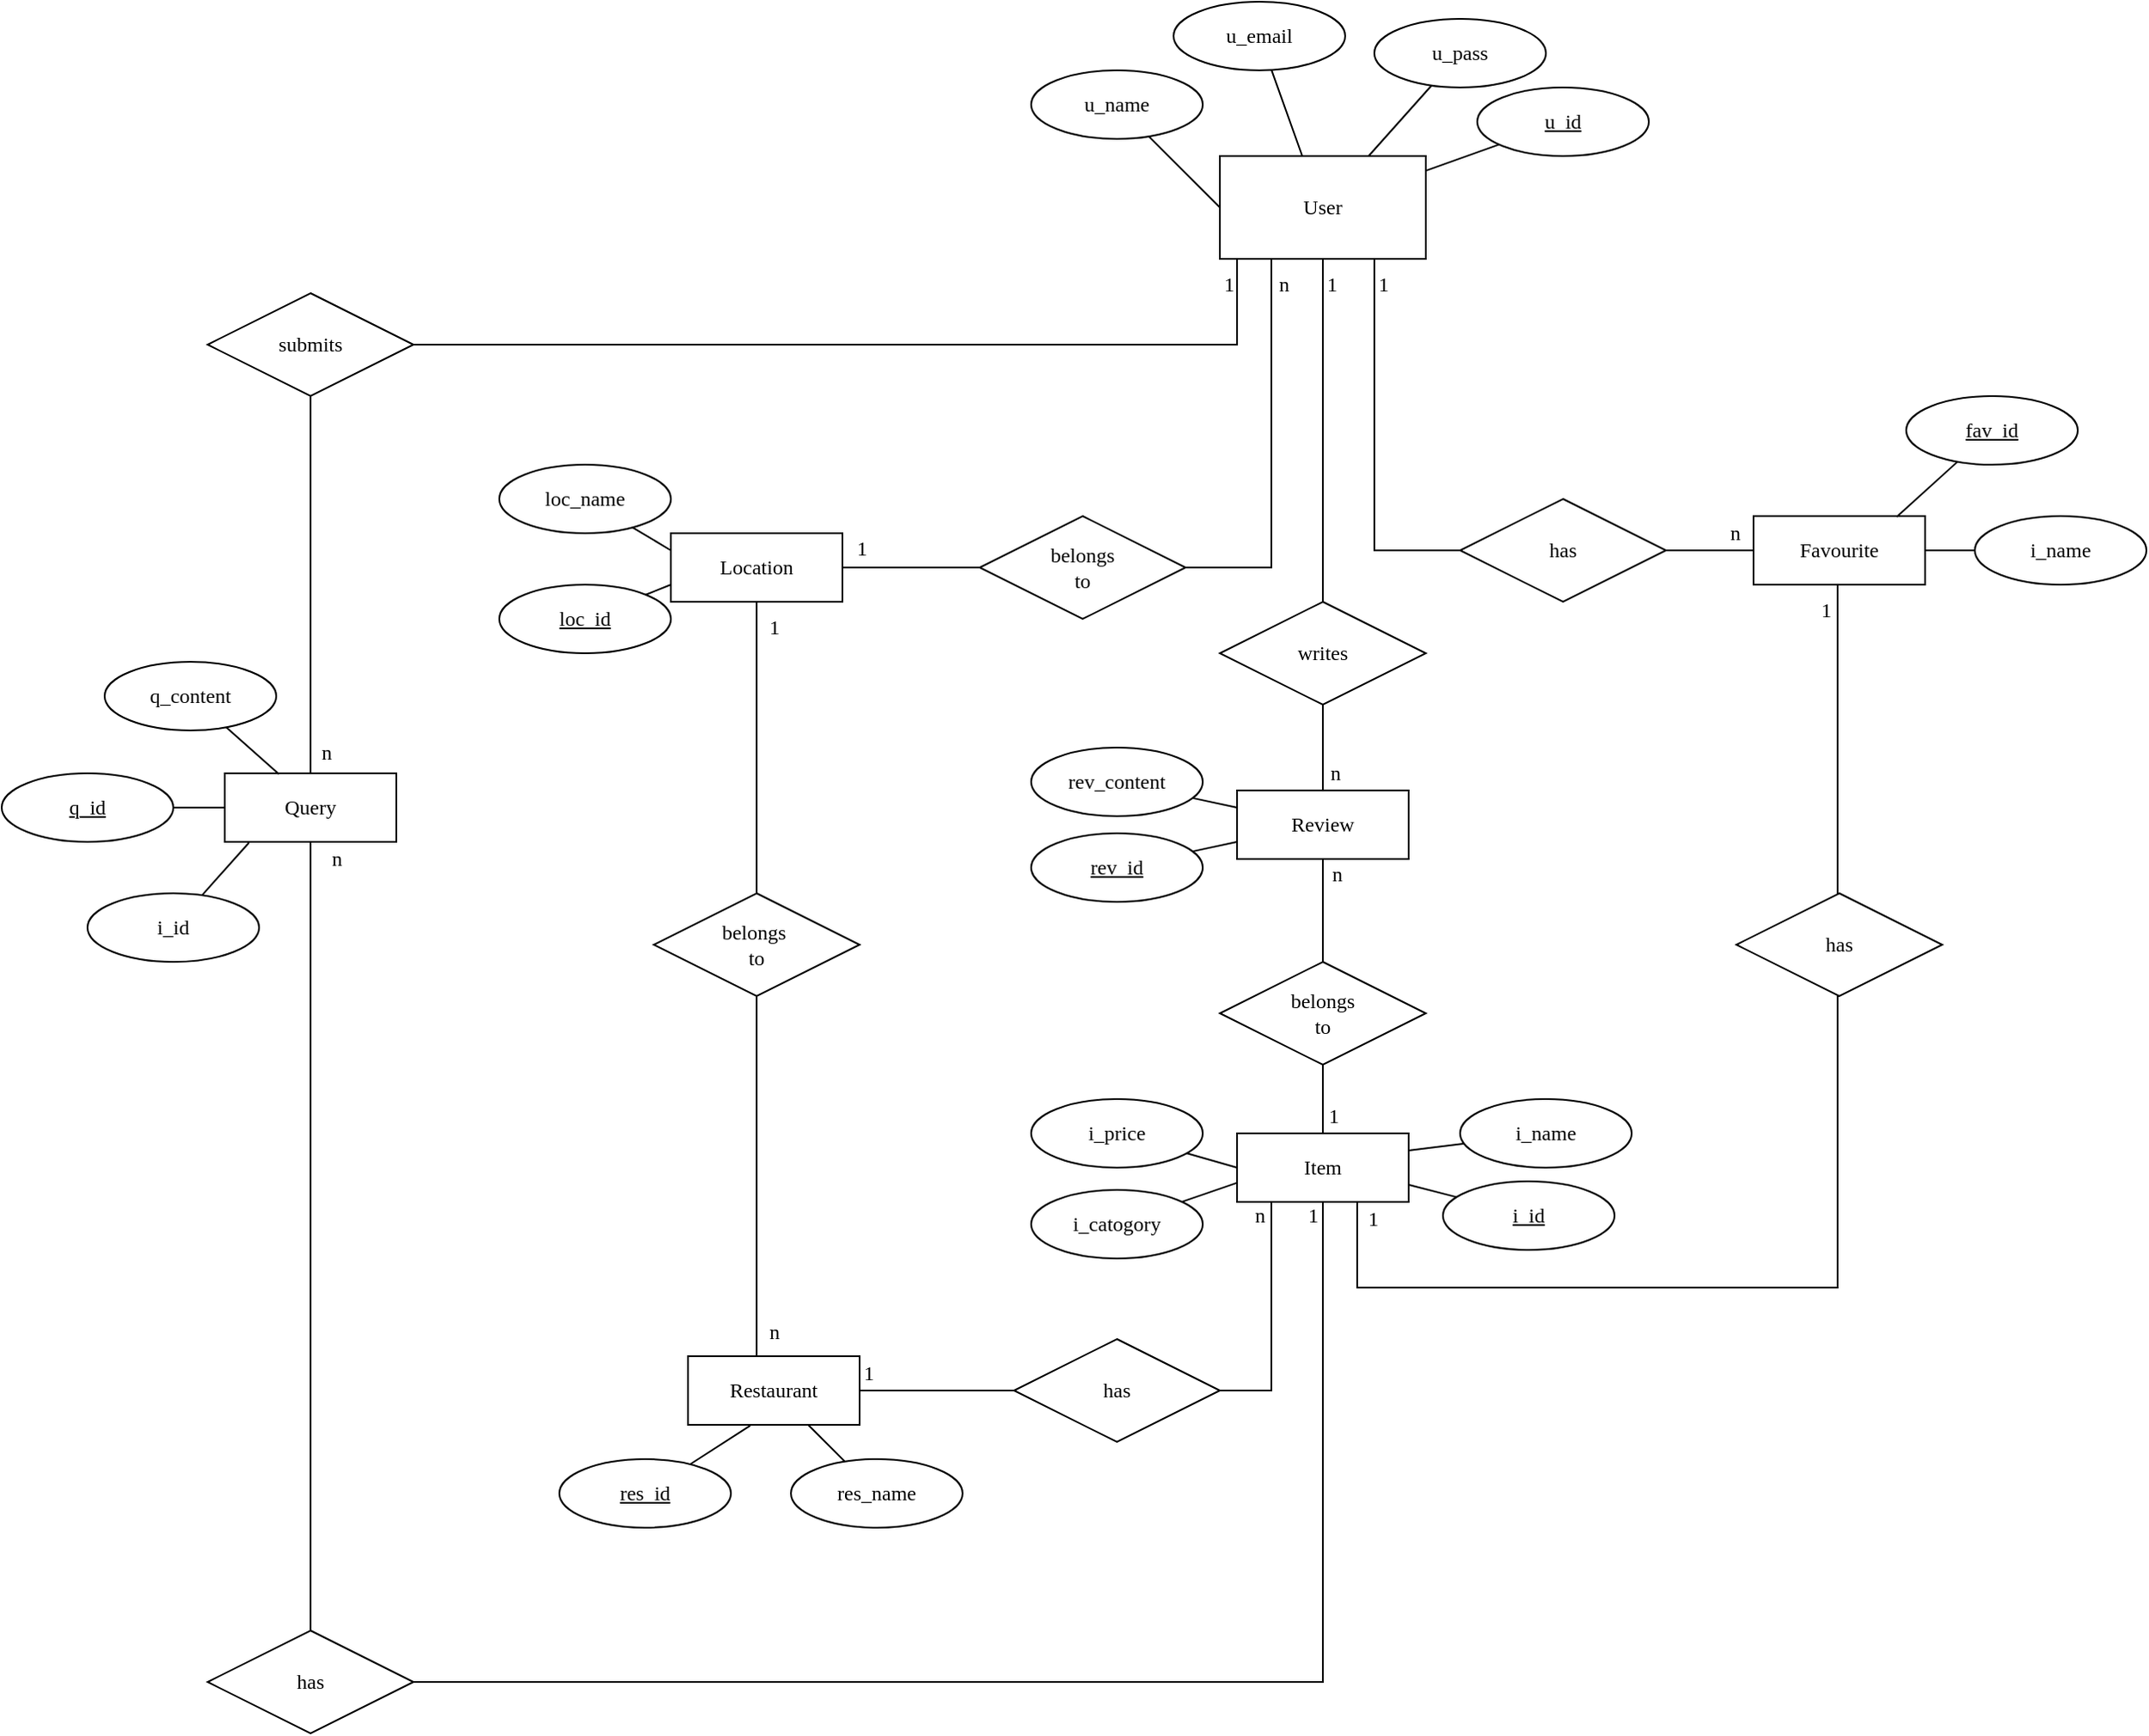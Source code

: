 <mxfile version="21.0.6" type="device"><diagram name="Page-1" id="pMAwiAs30f0WFdwyVwnP"><mxGraphModel dx="2933" dy="1433" grid="1" gridSize="10" guides="1" tooltips="1" connect="1" arrows="1" fold="1" page="1" pageScale="1" pageWidth="850" pageHeight="1100" math="0" shadow="0"><root><mxCell id="0"/><mxCell id="1" parent="0"/><mxCell id="fd6I6670uyTJeroRfoeu-16" value="" style="edgeStyle=orthogonalEdgeStyle;rounded=0;orthogonalLoop=1;jettySize=auto;html=1;endArrow=none;endFill=0;fontStyle=0;fontFamily=Poppins;fontSource=https%3A%2F%2Ffonts.googleapis.com%2Fcss%3Ffamily%3DPoppins;fontSize=12;" parent="1" source="fd6I6670uyTJeroRfoeu-2" target="fd6I6670uyTJeroRfoeu-3" edge="1"><mxGeometry relative="1" as="geometry"><Array as="points"><mxPoint x="960" y="390"/></Array></mxGeometry></mxCell><mxCell id="fd6I6670uyTJeroRfoeu-17" value="" style="edgeStyle=orthogonalEdgeStyle;rounded=0;orthogonalLoop=1;jettySize=auto;html=1;endArrow=none;endFill=0;exitX=0.25;exitY=1;exitDx=0;exitDy=0;entryX=1;entryY=0.5;entryDx=0;entryDy=0;fontStyle=0;fontFamily=Poppins;fontSource=https%3A%2F%2Ffonts.googleapis.com%2Fcss%3Ffamily%3DPoppins;fontSize=12;" parent="1" source="fd6I6670uyTJeroRfoeu-2" target="fd6I6670uyTJeroRfoeu-4" edge="1"><mxGeometry relative="1" as="geometry"><mxPoint x="910" y="340" as="sourcePoint"/><Array as="points"><mxPoint x="900" y="400"/></Array></mxGeometry></mxCell><mxCell id="fd6I6670uyTJeroRfoeu-18" value="" style="edgeStyle=orthogonalEdgeStyle;shape=connector;rounded=0;orthogonalLoop=1;jettySize=auto;html=1;labelBackgroundColor=default;strokeColor=default;fontFamily=Poppins;fontSize=12;fontColor=default;endArrow=none;endFill=0;entryX=0.5;entryY=0;entryDx=0;entryDy=0;fontStyle=0;fontSource=https%3A%2F%2Ffonts.googleapis.com%2Fcss%3Ffamily%3DPoppins;" parent="1" source="fd6I6670uyTJeroRfoeu-2" target="fd6I6670uyTJeroRfoeu-5" edge="1"><mxGeometry relative="1" as="geometry"><Array as="points"><mxPoint x="930" y="420"/></Array></mxGeometry></mxCell><mxCell id="fd6I6670uyTJeroRfoeu-19" value="" style="edgeStyle=orthogonalEdgeStyle;shape=connector;rounded=0;orthogonalLoop=1;jettySize=auto;html=1;labelBackgroundColor=default;strokeColor=default;fontFamily=Poppins;fontSize=12;fontColor=default;endArrow=none;endFill=0;exitX=0.25;exitY=0;exitDx=0;exitDy=0;fontStyle=0;fontSource=https%3A%2F%2Ffonts.googleapis.com%2Fcss%3Ffamily%3DPoppins;" parent="1" source="fd6I6670uyTJeroRfoeu-2" target="fd6I6670uyTJeroRfoeu-6" edge="1"><mxGeometry relative="1" as="geometry"><mxPoint x="380" y="360" as="sourcePoint"/><Array as="points"><mxPoint x="880" y="160"/><mxPoint x="880" y="270"/></Array></mxGeometry></mxCell><mxCell id="fd6I6670uyTJeroRfoeu-2" value="User" style="rounded=0;whiteSpace=wrap;html=1;fontStyle=0;fontFamily=Poppins;fontSource=https%3A%2F%2Ffonts.googleapis.com%2Fcss%3Ffamily%3DPoppins;fontSize=12;" parent="1" vertex="1"><mxGeometry x="870" y="160" width="120" height="60" as="geometry"/></mxCell><mxCell id="fd6I6670uyTJeroRfoeu-23" value="" style="edgeStyle=orthogonalEdgeStyle;shape=connector;rounded=0;orthogonalLoop=1;jettySize=auto;html=1;labelBackgroundColor=default;strokeColor=default;fontFamily=Poppins;fontSize=12;fontColor=default;endArrow=none;endFill=0;fontStyle=0;fontSource=https%3A%2F%2Ffonts.googleapis.com%2Fcss%3Ffamily%3DPoppins;" parent="1" source="fd6I6670uyTJeroRfoeu-3" target="fd6I6670uyTJeroRfoeu-20" edge="1"><mxGeometry relative="1" as="geometry"/></mxCell><mxCell id="fd6I6670uyTJeroRfoeu-3" value="has" style="shape=rhombus;perimeter=rhombusPerimeter;whiteSpace=wrap;html=1;align=center;fontStyle=0;fontFamily=Poppins;fontSource=https%3A%2F%2Ffonts.googleapis.com%2Fcss%3Ffamily%3DPoppins;fontSize=12;" parent="1" vertex="1"><mxGeometry x="1010" y="360" width="120" height="60" as="geometry"/></mxCell><mxCell id="fd6I6670uyTJeroRfoeu-33" value="" style="edgeStyle=orthogonalEdgeStyle;shape=connector;rounded=0;orthogonalLoop=1;jettySize=auto;html=1;labelBackgroundColor=default;strokeColor=default;fontFamily=Poppins;fontSize=12;fontColor=default;endArrow=none;endFill=0;exitX=0;exitY=0.5;exitDx=0;exitDy=0;fontStyle=0;fontSource=https%3A%2F%2Ffonts.googleapis.com%2Fcss%3Ffamily%3DPoppins;" parent="1" source="fd6I6670uyTJeroRfoeu-4" target="fd6I6670uyTJeroRfoeu-26" edge="1"><mxGeometry relative="1" as="geometry"><Array as="points"><mxPoint x="610" y="400"/></Array></mxGeometry></mxCell><mxCell id="fd6I6670uyTJeroRfoeu-4" value="belongs&lt;br style=&quot;font-size: 12px;&quot;&gt;to" style="shape=rhombus;perimeter=rhombusPerimeter;whiteSpace=wrap;html=1;align=center;fontStyle=0;fontFamily=Poppins;fontSource=https%3A%2F%2Ffonts.googleapis.com%2Fcss%3Ffamily%3DPoppins;fontSize=12;" parent="1" vertex="1"><mxGeometry x="730" y="370" width="120" height="60" as="geometry"/></mxCell><mxCell id="fd6I6670uyTJeroRfoeu-5" value="writes" style="shape=rhombus;perimeter=rhombusPerimeter;whiteSpace=wrap;html=1;align=center;fontStyle=0;fontFamily=Poppins;fontSource=https%3A%2F%2Ffonts.googleapis.com%2Fcss%3Ffamily%3DPoppins;fontSize=12;" parent="1" vertex="1"><mxGeometry x="870" y="420" width="120" height="60" as="geometry"/></mxCell><mxCell id="fd6I6670uyTJeroRfoeu-25" value="" style="edgeStyle=orthogonalEdgeStyle;shape=connector;rounded=0;orthogonalLoop=1;jettySize=auto;html=1;labelBackgroundColor=default;strokeColor=default;fontFamily=Poppins;fontSize=12;fontColor=default;endArrow=none;endFill=0;fontStyle=0;fontSource=https%3A%2F%2Ffonts.googleapis.com%2Fcss%3Ffamily%3DPoppins;" parent="1" source="fd6I6670uyTJeroRfoeu-6" target="fd6I6670uyTJeroRfoeu-24" edge="1"><mxGeometry relative="1" as="geometry"><Array as="points"><mxPoint x="340" y="330"/><mxPoint x="340" y="330"/></Array></mxGeometry></mxCell><mxCell id="fd6I6670uyTJeroRfoeu-6" value="submits" style="shape=rhombus;perimeter=rhombusPerimeter;whiteSpace=wrap;html=1;align=center;fontStyle=0;fontFamily=Poppins;fontSource=https%3A%2F%2Ffonts.googleapis.com%2Fcss%3Ffamily%3DPoppins;fontSize=12;" parent="1" vertex="1"><mxGeometry x="280" y="240" width="120" height="60" as="geometry"/></mxCell><mxCell id="fd6I6670uyTJeroRfoeu-20" value="Favourite" style="whiteSpace=wrap;html=1;align=center;fontFamily=Poppins;fontSize=12;fontColor=default;fontStyle=0;fontSource=https%3A%2F%2Ffonts.googleapis.com%2Fcss%3Ffamily%3DPoppins;" parent="1" vertex="1"><mxGeometry x="1181" y="370" width="100" height="40" as="geometry"/></mxCell><mxCell id="fd6I6670uyTJeroRfoeu-24" value="Query" style="whiteSpace=wrap;html=1;align=center;fontFamily=Poppins;fontSize=12;fontColor=default;fontStyle=0;fontSource=https%3A%2F%2Ffonts.googleapis.com%2Fcss%3Ffamily%3DPoppins;" parent="1" vertex="1"><mxGeometry x="290" y="520" width="100" height="40" as="geometry"/></mxCell><mxCell id="fd6I6670uyTJeroRfoeu-26" value="Location" style="whiteSpace=wrap;html=1;align=center;fontFamily=Poppins;fontSize=12;fontColor=default;fontStyle=0;fontSource=https%3A%2F%2Ffonts.googleapis.com%2Fcss%3Ffamily%3DPoppins;" parent="1" vertex="1"><mxGeometry x="550" y="380" width="100" height="40" as="geometry"/></mxCell><mxCell id="fd6I6670uyTJeroRfoeu-28" value="" style="edgeStyle=orthogonalEdgeStyle;shape=connector;rounded=0;orthogonalLoop=1;jettySize=auto;html=1;labelBackgroundColor=default;strokeColor=default;fontFamily=Poppins;fontSize=12;fontColor=default;endArrow=none;endFill=0;entryX=0.5;entryY=1;entryDx=0;entryDy=0;fontStyle=0;fontSource=https%3A%2F%2Ffonts.googleapis.com%2Fcss%3Ffamily%3DPoppins;" parent="1" source="fd6I6670uyTJeroRfoeu-27" target="fd6I6670uyTJeroRfoeu-5" edge="1"><mxGeometry relative="1" as="geometry"><mxPoint x="940" y="490" as="targetPoint"/></mxGeometry></mxCell><mxCell id="fd6I6670uyTJeroRfoeu-27" value="Review" style="whiteSpace=wrap;html=1;align=center;fontFamily=Poppins;fontSize=12;fontColor=default;fontStyle=0;fontSource=https%3A%2F%2Ffonts.googleapis.com%2Fcss%3Ffamily%3DPoppins;" parent="1" vertex="1"><mxGeometry x="880" y="530" width="100" height="40" as="geometry"/></mxCell><mxCell id="fd6I6670uyTJeroRfoeu-35" value="" style="edgeStyle=orthogonalEdgeStyle;shape=connector;rounded=0;orthogonalLoop=1;jettySize=auto;html=1;labelBackgroundColor=default;strokeColor=default;fontFamily=Poppins;fontSize=12;fontColor=default;endArrow=none;endFill=0;entryX=0.5;entryY=1;entryDx=0;entryDy=0;fontStyle=0;fontSource=https%3A%2F%2Ffonts.googleapis.com%2Fcss%3Ffamily%3DPoppins;" parent="1" source="fd6I6670uyTJeroRfoeu-30" target="fd6I6670uyTJeroRfoeu-34" edge="1"><mxGeometry relative="1" as="geometry"><Array as="points"><mxPoint x="950" y="820"/><mxPoint x="1230" y="820"/></Array></mxGeometry></mxCell><mxCell id="fd6I6670uyTJeroRfoeu-30" value="Item" style="whiteSpace=wrap;html=1;align=center;fontFamily=Poppins;fontSize=12;fontColor=default;fontStyle=0;fontSource=https%3A%2F%2Ffonts.googleapis.com%2Fcss%3Ffamily%3DPoppins;" parent="1" vertex="1"><mxGeometry x="880" y="730" width="100" height="40" as="geometry"/></mxCell><mxCell id="fd6I6670uyTJeroRfoeu-37" value="" style="edgeStyle=orthogonalEdgeStyle;shape=connector;rounded=0;orthogonalLoop=1;jettySize=auto;html=1;labelBackgroundColor=default;strokeColor=default;fontFamily=Poppins;fontSize=12;fontColor=default;endArrow=none;endFill=0;entryX=0.5;entryY=1;entryDx=0;entryDy=0;fontStyle=0;fontSource=https%3A%2F%2Ffonts.googleapis.com%2Fcss%3Ffamily%3DPoppins;" parent="1" source="fd6I6670uyTJeroRfoeu-34" target="fd6I6670uyTJeroRfoeu-20" edge="1"><mxGeometry relative="1" as="geometry"><mxPoint x="1240" y="480" as="targetPoint"/><Array as="points"><mxPoint x="1230" y="560"/><mxPoint x="1230" y="560"/></Array></mxGeometry></mxCell><mxCell id="fd6I6670uyTJeroRfoeu-34" value="has" style="shape=rhombus;perimeter=rhombusPerimeter;whiteSpace=wrap;html=1;align=center;fontFamily=Poppins;fontSize=12;fontColor=default;fontStyle=0;fontSource=https%3A%2F%2Ffonts.googleapis.com%2Fcss%3Ffamily%3DPoppins;" parent="1" vertex="1"><mxGeometry x="1171" y="590" width="120" height="60" as="geometry"/></mxCell><mxCell id="fd6I6670uyTJeroRfoeu-42" value="" style="edgeStyle=orthogonalEdgeStyle;shape=connector;rounded=0;orthogonalLoop=1;jettySize=auto;html=1;labelBackgroundColor=default;strokeColor=default;fontFamily=Poppins;fontSize=12;fontColor=default;endArrow=none;endFill=0;entryX=0.5;entryY=1;entryDx=0;entryDy=0;fontStyle=0;fontSource=https%3A%2F%2Ffonts.googleapis.com%2Fcss%3Ffamily%3DPoppins;" parent="1" source="fd6I6670uyTJeroRfoeu-39" target="fd6I6670uyTJeroRfoeu-24" edge="1"><mxGeometry relative="1" as="geometry"><Array as="points"><mxPoint x="340" y="1050"/></Array></mxGeometry></mxCell><mxCell id="fd6I6670uyTJeroRfoeu-80" style="edgeStyle=orthogonalEdgeStyle;shape=connector;rounded=0;orthogonalLoop=1;jettySize=auto;html=1;entryX=0.25;entryY=1;entryDx=0;entryDy=0;labelBackgroundColor=default;strokeColor=default;fontFamily=Poppins;fontSize=12;fontColor=default;endArrow=none;endFill=0;fontStyle=0;fontSource=https%3A%2F%2Ffonts.googleapis.com%2Fcss%3Ffamily%3DPoppins;" parent="1" source="fd6I6670uyTJeroRfoeu-39" target="fd6I6670uyTJeroRfoeu-30" edge="1"><mxGeometry relative="1" as="geometry"><Array as="points"><mxPoint x="930" y="1050"/><mxPoint x="930" y="770"/></Array></mxGeometry></mxCell><mxCell id="fd6I6670uyTJeroRfoeu-39" value="has" style="shape=rhombus;perimeter=rhombusPerimeter;whiteSpace=wrap;html=1;align=center;fontFamily=Poppins;fontSize=12;fontColor=default;fontStyle=0;fontSource=https%3A%2F%2Ffonts.googleapis.com%2Fcss%3Ffamily%3DPoppins;" parent="1" vertex="1"><mxGeometry x="280" y="1020" width="120" height="60" as="geometry"/></mxCell><mxCell id="fd6I6670uyTJeroRfoeu-45" value="" style="edgeStyle=orthogonalEdgeStyle;shape=connector;rounded=0;orthogonalLoop=1;jettySize=auto;html=1;labelBackgroundColor=default;strokeColor=default;fontFamily=Poppins;fontSize=12;fontColor=default;endArrow=none;endFill=0;fontStyle=0;fontSource=https%3A%2F%2Ffonts.googleapis.com%2Fcss%3Ffamily%3DPoppins;" parent="1" source="fd6I6670uyTJeroRfoeu-44" target="fd6I6670uyTJeroRfoeu-27" edge="1"><mxGeometry relative="1" as="geometry"/></mxCell><mxCell id="fd6I6670uyTJeroRfoeu-46" value="" style="edgeStyle=orthogonalEdgeStyle;shape=connector;rounded=0;orthogonalLoop=1;jettySize=auto;html=1;labelBackgroundColor=default;strokeColor=default;fontFamily=Poppins;fontSize=12;fontColor=default;endArrow=none;endFill=0;fontStyle=0;fontSource=https%3A%2F%2Ffonts.googleapis.com%2Fcss%3Ffamily%3DPoppins;" parent="1" source="fd6I6670uyTJeroRfoeu-44" target="fd6I6670uyTJeroRfoeu-30" edge="1"><mxGeometry relative="1" as="geometry"/></mxCell><mxCell id="fd6I6670uyTJeroRfoeu-44" value="belongs&lt;br style=&quot;font-size: 12px;&quot;&gt;to" style="shape=rhombus;perimeter=rhombusPerimeter;whiteSpace=wrap;html=1;align=center;fontFamily=Poppins;fontSize=12;fontColor=default;fontStyle=0;fontSource=https%3A%2F%2Ffonts.googleapis.com%2Fcss%3Ffamily%3DPoppins;" parent="1" vertex="1"><mxGeometry x="870" y="630" width="120" height="60" as="geometry"/></mxCell><mxCell id="fd6I6670uyTJeroRfoeu-51" value="" style="shape=connector;rounded=0;orthogonalLoop=1;jettySize=auto;html=1;labelBackgroundColor=default;strokeColor=default;fontFamily=Poppins;fontSize=12;fontColor=default;endArrow=none;endFill=0;entryX=0.5;entryY=1;entryDx=0;entryDy=0;edgeStyle=orthogonalEdgeStyle;exitX=0.5;exitY=0;exitDx=0;exitDy=0;fontStyle=0;fontSource=https%3A%2F%2Ffonts.googleapis.com%2Fcss%3Ffamily%3DPoppins;" parent="1" source="fd6I6670uyTJeroRfoeu-48" target="fd6I6670uyTJeroRfoeu-49" edge="1"><mxGeometry relative="1" as="geometry"><mxPoint x="610" y="740" as="sourcePoint"/><mxPoint x="610.0" y="540" as="targetPoint"/><Array as="points"><mxPoint x="600" y="860"/></Array></mxGeometry></mxCell><mxCell id="fd6I6670uyTJeroRfoeu-48" value="Restaurant" style="whiteSpace=wrap;html=1;align=center;fontFamily=Poppins;fontSize=12;fontColor=default;fontStyle=0;fontSource=https%3A%2F%2Ffonts.googleapis.com%2Fcss%3Ffamily%3DPoppins;" parent="1" vertex="1"><mxGeometry x="560" y="860" width="100" height="40" as="geometry"/></mxCell><mxCell id="fd6I6670uyTJeroRfoeu-50" value="" style="edgeStyle=orthogonalEdgeStyle;shape=connector;rounded=0;orthogonalLoop=1;jettySize=auto;html=1;labelBackgroundColor=default;strokeColor=default;fontFamily=Poppins;fontSize=12;fontColor=default;endArrow=none;endFill=0;exitX=0.5;exitY=0;exitDx=0;exitDy=0;entryX=0.5;entryY=1.01;entryDx=0;entryDy=0;entryPerimeter=0;fontStyle=0;fontSource=https%3A%2F%2Ffonts.googleapis.com%2Fcss%3Ffamily%3DPoppins;" parent="1" source="fd6I6670uyTJeroRfoeu-49" target="fd6I6670uyTJeroRfoeu-26" edge="1"><mxGeometry relative="1" as="geometry"><mxPoint x="610.0" y="480" as="sourcePoint"/><Array as="points"><mxPoint x="600" y="590"/></Array><mxPoint x="610" y="440" as="targetPoint"/></mxGeometry></mxCell><mxCell id="fd6I6670uyTJeroRfoeu-49" value="belongs&amp;nbsp;&lt;br style=&quot;font-size: 12px;&quot;&gt;to" style="shape=rhombus;perimeter=rhombusPerimeter;whiteSpace=wrap;html=1;align=center;fontFamily=Poppins;fontSize=12;fontColor=default;fontStyle=0;fontSource=https%3A%2F%2Ffonts.googleapis.com%2Fcss%3Ffamily%3DPoppins;" parent="1" vertex="1"><mxGeometry x="540" y="590" width="120" height="60" as="geometry"/></mxCell><mxCell id="fd6I6670uyTJeroRfoeu-59" style="edgeStyle=orthogonalEdgeStyle;shape=connector;rounded=0;orthogonalLoop=1;jettySize=auto;html=1;labelBackgroundColor=default;strokeColor=default;fontFamily=Poppins;fontSize=12;fontColor=default;endArrow=none;endFill=0;entryX=1;entryY=0.5;entryDx=0;entryDy=0;fontStyle=0;fontSource=https%3A%2F%2Ffonts.googleapis.com%2Fcss%3Ffamily%3DPoppins;" parent="1" source="fd6I6670uyTJeroRfoeu-53" target="fd6I6670uyTJeroRfoeu-48" edge="1"><mxGeometry relative="1" as="geometry"><mxPoint x="680" y="840" as="targetPoint"/></mxGeometry></mxCell><mxCell id="fd6I6670uyTJeroRfoeu-60" style="edgeStyle=orthogonalEdgeStyle;shape=connector;rounded=0;orthogonalLoop=1;jettySize=auto;html=1;labelBackgroundColor=default;strokeColor=default;fontFamily=Poppins;fontSize=12;fontColor=default;endArrow=none;endFill=0;exitX=1;exitY=0.5;exitDx=0;exitDy=0;fontStyle=0;fontSource=https%3A%2F%2Ffonts.googleapis.com%2Fcss%3Ffamily%3DPoppins;" parent="1" source="fd6I6670uyTJeroRfoeu-53" edge="1"><mxGeometry relative="1" as="geometry"><mxPoint x="930" y="770" as="targetPoint"/><Array as="points"><mxPoint x="900" y="880"/><mxPoint x="900" y="770"/></Array></mxGeometry></mxCell><mxCell id="fd6I6670uyTJeroRfoeu-53" value="has" style="shape=rhombus;perimeter=rhombusPerimeter;whiteSpace=wrap;html=1;align=center;fontFamily=Poppins;fontSize=12;fontColor=default;fontStyle=0;fontSource=https%3A%2F%2Ffonts.googleapis.com%2Fcss%3Ffamily%3DPoppins;" parent="1" vertex="1"><mxGeometry x="750" y="850" width="120" height="60" as="geometry"/></mxCell><mxCell id="fswabUyPSpBUZHuzTsJ7-8" style="edgeStyle=none;curved=1;rounded=0;orthogonalLoop=1;jettySize=auto;html=1;fontSize=12;startSize=8;endSize=8;endArrow=none;endFill=0;entryX=0.4;entryY=0;entryDx=0;entryDy=0;fontStyle=0;fontFamily=Poppins;fontSource=https%3A%2F%2Ffonts.googleapis.com%2Fcss%3Ffamily%3DPoppins;entryPerimeter=0;" parent="1" source="fswabUyPSpBUZHuzTsJ7-1" target="fd6I6670uyTJeroRfoeu-2" edge="1"><mxGeometry relative="1" as="geometry"><mxPoint x="860" y="180" as="targetPoint"/></mxGeometry></mxCell><mxCell id="fswabUyPSpBUZHuzTsJ7-1" value="u_email" style="ellipse;whiteSpace=wrap;html=1;align=center;fontSize=12;fontStyle=0;fontFamily=Poppins;fontSource=https%3A%2F%2Ffonts.googleapis.com%2Fcss%3Ffamily%3DPoppins;" parent="1" vertex="1"><mxGeometry x="843" y="70" width="100" height="40" as="geometry"/></mxCell><mxCell id="fswabUyPSpBUZHuzTsJ7-12" style="edgeStyle=none;shape=connector;curved=1;rounded=0;orthogonalLoop=1;jettySize=auto;html=1;labelBackgroundColor=default;strokeColor=default;fontFamily=Poppins;fontSize=12;fontColor=default;endArrow=none;endFill=0;startSize=8;endSize=8;fontStyle=0;fontSource=https%3A%2F%2Ffonts.googleapis.com%2Fcss%3Ffamily%3DPoppins;" parent="1" source="fswabUyPSpBUZHuzTsJ7-2" target="fd6I6670uyTJeroRfoeu-2" edge="1"><mxGeometry relative="1" as="geometry"/></mxCell><mxCell id="fswabUyPSpBUZHuzTsJ7-2" value="u_id" style="ellipse;whiteSpace=wrap;html=1;align=center;fontStyle=4;fontSize=12;fontFamily=Poppins;fontSource=https%3A%2F%2Ffonts.googleapis.com%2Fcss%3Ffamily%3DPoppins;" parent="1" vertex="1"><mxGeometry x="1020" y="120" width="100" height="40" as="geometry"/></mxCell><mxCell id="fswabUyPSpBUZHuzTsJ7-9" style="edgeStyle=none;shape=connector;curved=1;rounded=0;orthogonalLoop=1;jettySize=auto;html=1;entryX=0;entryY=0.5;entryDx=0;entryDy=0;labelBackgroundColor=default;strokeColor=default;fontFamily=Poppins;fontSize=12;fontColor=default;endArrow=none;endFill=0;startSize=8;endSize=8;fontStyle=0;fontSource=https%3A%2F%2Ffonts.googleapis.com%2Fcss%3Ffamily%3DPoppins;" parent="1" source="fswabUyPSpBUZHuzTsJ7-3" target="fd6I6670uyTJeroRfoeu-2" edge="1"><mxGeometry relative="1" as="geometry"/></mxCell><mxCell id="fswabUyPSpBUZHuzTsJ7-3" value="u_name" style="ellipse;whiteSpace=wrap;html=1;align=center;fontSize=12;fontStyle=0;fontFamily=Poppins;fontSource=https%3A%2F%2Ffonts.googleapis.com%2Fcss%3Ffamily%3DPoppins;" parent="1" vertex="1"><mxGeometry x="760" y="110" width="100" height="40" as="geometry"/></mxCell><mxCell id="fswabUyPSpBUZHuzTsJ7-10" value="" style="edgeStyle=none;shape=connector;curved=1;rounded=0;orthogonalLoop=1;jettySize=auto;html=1;labelBackgroundColor=default;strokeColor=default;fontFamily=Poppins;fontSize=12;fontColor=default;endArrow=none;endFill=0;startSize=8;endSize=8;fontStyle=0;fontSource=https%3A%2F%2Ffonts.googleapis.com%2Fcss%3Ffamily%3DPoppins;" parent="1" source="fswabUyPSpBUZHuzTsJ7-5" target="fd6I6670uyTJeroRfoeu-2" edge="1"><mxGeometry relative="1" as="geometry"/></mxCell><mxCell id="fswabUyPSpBUZHuzTsJ7-5" value="u_pass" style="ellipse;whiteSpace=wrap;html=1;align=center;fontSize=12;fontStyle=0;fontFamily=Poppins;fontSource=https%3A%2F%2Ffonts.googleapis.com%2Fcss%3Ffamily%3DPoppins;" parent="1" vertex="1"><mxGeometry x="960" y="80" width="100" height="40" as="geometry"/></mxCell><mxCell id="fswabUyPSpBUZHuzTsJ7-42" style="edgeStyle=none;shape=connector;curved=1;rounded=0;orthogonalLoop=1;jettySize=auto;html=1;labelBackgroundColor=default;strokeColor=default;fontFamily=Poppins;fontSize=12;fontColor=default;endArrow=none;endFill=0;startSize=8;endSize=8;fontStyle=0;fontSource=https%3A%2F%2Ffonts.googleapis.com%2Fcss%3Ffamily%3DPoppins;entryX=0;entryY=0.5;entryDx=0;entryDy=0;" parent="1" source="fswabUyPSpBUZHuzTsJ7-36" target="fd6I6670uyTJeroRfoeu-24" edge="1"><mxGeometry relative="1" as="geometry"><mxPoint x="290" y="530" as="targetPoint"/></mxGeometry></mxCell><mxCell id="fswabUyPSpBUZHuzTsJ7-36" value="q_id" style="ellipse;whiteSpace=wrap;html=1;align=center;fontStyle=4;fontFamily=Poppins;fontSize=12;fontColor=default;fontSource=https%3A%2F%2Ffonts.googleapis.com%2Fcss%3Ffamily%3DPoppins;" parent="1" vertex="1"><mxGeometry x="160" y="520" width="100" height="40" as="geometry"/></mxCell><mxCell id="fswabUyPSpBUZHuzTsJ7-41" style="edgeStyle=none;shape=connector;curved=1;rounded=0;orthogonalLoop=1;jettySize=auto;html=1;entryX=0.316;entryY=0.012;entryDx=0;entryDy=0;entryPerimeter=0;labelBackgroundColor=default;strokeColor=default;fontFamily=Poppins;fontSize=12;fontColor=default;endArrow=none;endFill=0;startSize=8;endSize=8;fontStyle=0;fontSource=https%3A%2F%2Ffonts.googleapis.com%2Fcss%3Ffamily%3DPoppins;" parent="1" source="fswabUyPSpBUZHuzTsJ7-37" target="fd6I6670uyTJeroRfoeu-24" edge="1"><mxGeometry relative="1" as="geometry"/></mxCell><mxCell id="fswabUyPSpBUZHuzTsJ7-37" value="q_content" style="ellipse;whiteSpace=wrap;html=1;align=center;fontFamily=Poppins;fontSize=12;fontColor=default;fontStyle=0;fontSource=https%3A%2F%2Ffonts.googleapis.com%2Fcss%3Ffamily%3DPoppins;" parent="1" vertex="1"><mxGeometry x="220" y="455" width="100" height="40" as="geometry"/></mxCell><mxCell id="fswabUyPSpBUZHuzTsJ7-44" style="edgeStyle=none;shape=connector;curved=1;rounded=0;orthogonalLoop=1;jettySize=auto;html=1;entryX=0.141;entryY=1.012;entryDx=0;entryDy=0;entryPerimeter=0;labelBackgroundColor=default;strokeColor=default;fontFamily=Poppins;fontSize=12;fontColor=default;endArrow=none;endFill=0;startSize=8;endSize=8;fontStyle=0;fontSource=https%3A%2F%2Ffonts.googleapis.com%2Fcss%3Ffamily%3DPoppins;" parent="1" source="fswabUyPSpBUZHuzTsJ7-39" target="fd6I6670uyTJeroRfoeu-24" edge="1"><mxGeometry relative="1" as="geometry"/></mxCell><mxCell id="fswabUyPSpBUZHuzTsJ7-39" value="i_id" style="ellipse;whiteSpace=wrap;html=1;align=center;fontFamily=Poppins;fontSize=12;fontColor=default;fontStyle=0;fontSource=https%3A%2F%2Ffonts.googleapis.com%2Fcss%3Ffamily%3DPoppins;" parent="1" vertex="1"><mxGeometry x="210" y="590" width="100" height="40" as="geometry"/></mxCell><mxCell id="fswabUyPSpBUZHuzTsJ7-48" style="edgeStyle=none;shape=connector;curved=1;rounded=0;orthogonalLoop=1;jettySize=auto;html=1;entryX=0;entryY=0.25;entryDx=0;entryDy=0;labelBackgroundColor=default;strokeColor=default;fontFamily=Poppins;fontSize=12;fontColor=default;endArrow=none;endFill=0;startSize=8;endSize=8;fontStyle=0;fontSource=https%3A%2F%2Ffonts.googleapis.com%2Fcss%3Ffamily%3DPoppins;" parent="1" source="fswabUyPSpBUZHuzTsJ7-45" target="fd6I6670uyTJeroRfoeu-26" edge="1"><mxGeometry relative="1" as="geometry"/></mxCell><mxCell id="fswabUyPSpBUZHuzTsJ7-45" value="loc_name" style="ellipse;whiteSpace=wrap;html=1;align=center;fontFamily=Poppins;fontSize=12;fontColor=default;fontStyle=0;fontSource=https%3A%2F%2Ffonts.googleapis.com%2Fcss%3Ffamily%3DPoppins;" parent="1" vertex="1"><mxGeometry x="450" y="340" width="100" height="40" as="geometry"/></mxCell><mxCell id="fswabUyPSpBUZHuzTsJ7-49" style="edgeStyle=none;shape=connector;curved=1;rounded=0;orthogonalLoop=1;jettySize=auto;html=1;entryX=0;entryY=0.75;entryDx=0;entryDy=0;labelBackgroundColor=default;strokeColor=default;fontFamily=Poppins;fontSize=12;fontColor=default;endArrow=none;endFill=0;startSize=8;endSize=8;fontStyle=0;fontSource=https%3A%2F%2Ffonts.googleapis.com%2Fcss%3Ffamily%3DPoppins;" parent="1" source="fswabUyPSpBUZHuzTsJ7-46" target="fd6I6670uyTJeroRfoeu-26" edge="1"><mxGeometry relative="1" as="geometry"/></mxCell><mxCell id="fswabUyPSpBUZHuzTsJ7-46" value="loc_id" style="ellipse;whiteSpace=wrap;html=1;align=center;fontStyle=4;fontFamily=Poppins;fontSize=12;fontColor=default;fontSource=https%3A%2F%2Ffonts.googleapis.com%2Fcss%3Ffamily%3DPoppins;" parent="1" vertex="1"><mxGeometry x="450" y="410" width="100" height="40" as="geometry"/></mxCell><mxCell id="fswabUyPSpBUZHuzTsJ7-59" style="edgeStyle=none;shape=connector;curved=1;rounded=0;orthogonalLoop=1;jettySize=auto;html=1;entryX=1;entryY=0.75;entryDx=0;entryDy=0;labelBackgroundColor=default;strokeColor=default;fontFamily=Poppins;fontSize=12;fontColor=default;endArrow=none;endFill=0;startSize=8;endSize=8;fontStyle=0;fontSource=https%3A%2F%2Ffonts.googleapis.com%2Fcss%3Ffamily%3DPoppins;" parent="1" source="fswabUyPSpBUZHuzTsJ7-50" target="fd6I6670uyTJeroRfoeu-30" edge="1"><mxGeometry relative="1" as="geometry"/></mxCell><mxCell id="fswabUyPSpBUZHuzTsJ7-50" value="i_id" style="ellipse;whiteSpace=wrap;html=1;align=center;fontStyle=4;fontFamily=Poppins;fontSize=12;fontColor=default;fontSource=https%3A%2F%2Ffonts.googleapis.com%2Fcss%3Ffamily%3DPoppins;" parent="1" vertex="1"><mxGeometry x="1000" y="758" width="100" height="40" as="geometry"/></mxCell><mxCell id="fswabUyPSpBUZHuzTsJ7-57" style="edgeStyle=none;shape=connector;curved=1;rounded=0;orthogonalLoop=1;jettySize=auto;html=1;entryX=0.06;entryY=-0.135;entryDx=0;entryDy=0;labelBackgroundColor=default;strokeColor=default;fontFamily=Poppins;fontSize=12;fontColor=default;endArrow=none;endFill=0;startSize=8;endSize=8;fontStyle=0;fontSource=https%3A%2F%2Ffonts.googleapis.com%2Fcss%3Ffamily%3DPoppins;entryPerimeter=0;" parent="1" source="fswabUyPSpBUZHuzTsJ7-51" target="fswabUyPSpBUZHuzTsJ7-93" edge="1"><mxGeometry relative="1" as="geometry"/></mxCell><mxCell id="fswabUyPSpBUZHuzTsJ7-51" value="i_catogory" style="ellipse;whiteSpace=wrap;html=1;align=center;fontFamily=Poppins;fontSize=12;fontColor=default;fontStyle=0;fontSource=https%3A%2F%2Ffonts.googleapis.com%2Fcss%3Ffamily%3DPoppins;" parent="1" vertex="1"><mxGeometry x="760" y="763" width="100" height="40" as="geometry"/></mxCell><mxCell id="fswabUyPSpBUZHuzTsJ7-56" style="edgeStyle=none;shape=connector;curved=1;rounded=0;orthogonalLoop=1;jettySize=auto;html=1;entryX=0;entryY=0.5;entryDx=0;entryDy=0;labelBackgroundColor=default;strokeColor=default;fontFamily=Poppins;fontSize=12;fontColor=default;endArrow=none;endFill=0;startSize=8;endSize=8;fontStyle=0;fontSource=https%3A%2F%2Ffonts.googleapis.com%2Fcss%3Ffamily%3DPoppins;" parent="1" source="fswabUyPSpBUZHuzTsJ7-52" target="fd6I6670uyTJeroRfoeu-30" edge="1"><mxGeometry relative="1" as="geometry"><Array as="points"/></mxGeometry></mxCell><mxCell id="fswabUyPSpBUZHuzTsJ7-52" value="i_price" style="ellipse;whiteSpace=wrap;html=1;align=center;fontFamily=Poppins;fontSize=12;fontColor=default;fontStyle=0;fontSource=https%3A%2F%2Ffonts.googleapis.com%2Fcss%3Ffamily%3DPoppins;" parent="1" vertex="1"><mxGeometry x="760" y="710" width="100" height="40" as="geometry"/></mxCell><mxCell id="fswabUyPSpBUZHuzTsJ7-58" style="edgeStyle=none;shape=connector;curved=1;rounded=0;orthogonalLoop=1;jettySize=auto;html=1;entryX=1;entryY=0.25;entryDx=0;entryDy=0;labelBackgroundColor=default;strokeColor=default;fontFamily=Poppins;fontSize=12;fontColor=default;endArrow=none;endFill=0;startSize=8;endSize=8;fontStyle=0;fontSource=https%3A%2F%2Ffonts.googleapis.com%2Fcss%3Ffamily%3DPoppins;" parent="1" source="fswabUyPSpBUZHuzTsJ7-54" target="fd6I6670uyTJeroRfoeu-30" edge="1"><mxGeometry relative="1" as="geometry"/></mxCell><mxCell id="fswabUyPSpBUZHuzTsJ7-54" value="i_name" style="ellipse;whiteSpace=wrap;html=1;align=center;fontFamily=Poppins;fontSize=12;fontColor=default;fontStyle=0;fontSource=https%3A%2F%2Ffonts.googleapis.com%2Fcss%3Ffamily%3DPoppins;" parent="1" vertex="1"><mxGeometry x="1010" y="710" width="100" height="40" as="geometry"/></mxCell><mxCell id="fswabUyPSpBUZHuzTsJ7-64" style="edgeStyle=none;shape=connector;curved=1;rounded=0;orthogonalLoop=1;jettySize=auto;html=1;labelBackgroundColor=default;strokeColor=default;fontFamily=Poppins;fontSize=12;fontColor=default;endArrow=none;endFill=0;startSize=8;endSize=8;fontStyle=0;fontSource=https%3A%2F%2Ffonts.googleapis.com%2Fcss%3Ffamily%3DPoppins;" parent="1" source="fswabUyPSpBUZHuzTsJ7-60" edge="1"><mxGeometry relative="1" as="geometry"><mxPoint x="880" y="560" as="targetPoint"/></mxGeometry></mxCell><mxCell id="fswabUyPSpBUZHuzTsJ7-60" value="rev_id" style="ellipse;whiteSpace=wrap;html=1;align=center;fontStyle=4;fontFamily=Poppins;fontSize=12;fontColor=default;fontSource=https%3A%2F%2Ffonts.googleapis.com%2Fcss%3Ffamily%3DPoppins;" parent="1" vertex="1"><mxGeometry x="760" y="555" width="100" height="40" as="geometry"/></mxCell><mxCell id="fswabUyPSpBUZHuzTsJ7-67" style="edgeStyle=none;shape=connector;curved=1;rounded=0;orthogonalLoop=1;jettySize=auto;html=1;entryX=0;entryY=0.25;entryDx=0;entryDy=0;labelBackgroundColor=default;strokeColor=default;fontFamily=Poppins;fontSize=12;fontColor=default;endArrow=none;endFill=0;startSize=8;endSize=8;fontStyle=0;fontSource=https%3A%2F%2Ffonts.googleapis.com%2Fcss%3Ffamily%3DPoppins;" parent="1" source="fswabUyPSpBUZHuzTsJ7-62" target="fd6I6670uyTJeroRfoeu-27" edge="1"><mxGeometry relative="1" as="geometry"/></mxCell><mxCell id="fswabUyPSpBUZHuzTsJ7-62" value="rev_content" style="ellipse;whiteSpace=wrap;html=1;align=center;fontFamily=Poppins;fontSize=12;fontColor=default;fontStyle=0;fontSource=https%3A%2F%2Ffonts.googleapis.com%2Fcss%3Ffamily%3DPoppins;" parent="1" vertex="1"><mxGeometry x="760" y="505" width="100" height="40" as="geometry"/></mxCell><mxCell id="fswabUyPSpBUZHuzTsJ7-74" style="edgeStyle=none;shape=connector;curved=1;rounded=0;orthogonalLoop=1;jettySize=auto;html=1;entryX=0.834;entryY=0.013;entryDx=0;entryDy=0;entryPerimeter=0;labelBackgroundColor=default;strokeColor=default;fontFamily=Poppins;fontSize=12;fontColor=default;endArrow=none;endFill=0;startSize=8;endSize=8;fontStyle=0;fontSource=https%3A%2F%2Ffonts.googleapis.com%2Fcss%3Ffamily%3DPoppins;" parent="1" source="fswabUyPSpBUZHuzTsJ7-68" target="fd6I6670uyTJeroRfoeu-20" edge="1"><mxGeometry relative="1" as="geometry"/></mxCell><mxCell id="fswabUyPSpBUZHuzTsJ7-68" value="fav_id" style="ellipse;whiteSpace=wrap;html=1;align=center;fontStyle=4;fontFamily=Poppins;fontSize=12;fontColor=default;fontSource=https%3A%2F%2Ffonts.googleapis.com%2Fcss%3Ffamily%3DPoppins;" parent="1" vertex="1"><mxGeometry x="1270" y="300" width="100" height="40" as="geometry"/></mxCell><mxCell id="fswabUyPSpBUZHuzTsJ7-73" style="edgeStyle=none;shape=connector;curved=1;rounded=0;orthogonalLoop=1;jettySize=auto;html=1;entryX=1;entryY=0.5;entryDx=0;entryDy=0;labelBackgroundColor=default;strokeColor=default;fontFamily=Poppins;fontSize=12;fontColor=default;endArrow=none;endFill=0;startSize=8;endSize=8;fontStyle=0;fontSource=https%3A%2F%2Ffonts.googleapis.com%2Fcss%3Ffamily%3DPoppins;" parent="1" source="fswabUyPSpBUZHuzTsJ7-69" target="fd6I6670uyTJeroRfoeu-20" edge="1"><mxGeometry relative="1" as="geometry"/></mxCell><mxCell id="fswabUyPSpBUZHuzTsJ7-69" value="i_name" style="ellipse;whiteSpace=wrap;html=1;align=center;fontFamily=Poppins;fontSize=12;fontColor=default;fontStyle=0;fontSource=https%3A%2F%2Ffonts.googleapis.com%2Fcss%3Ffamily%3DPoppins;" parent="1" vertex="1"><mxGeometry x="1310" y="370" width="100" height="40" as="geometry"/></mxCell><mxCell id="fswabUyPSpBUZHuzTsJ7-81" style="edgeStyle=none;shape=connector;curved=1;rounded=0;orthogonalLoop=1;jettySize=auto;html=1;entryX=0.363;entryY=1.011;entryDx=0;entryDy=0;labelBackgroundColor=default;strokeColor=default;fontFamily=Poppins;fontSize=12;fontColor=default;endArrow=none;endFill=0;startSize=8;endSize=8;fontStyle=0;fontSource=https%3A%2F%2Ffonts.googleapis.com%2Fcss%3Ffamily%3DPoppins;entryPerimeter=0;" parent="1" source="fswabUyPSpBUZHuzTsJ7-76" target="fd6I6670uyTJeroRfoeu-48" edge="1"><mxGeometry relative="1" as="geometry"/></mxCell><mxCell id="fswabUyPSpBUZHuzTsJ7-76" value="res_id" style="ellipse;whiteSpace=wrap;html=1;align=center;fontStyle=4;fontFamily=Poppins;fontSize=12;fontColor=default;fontSource=https%3A%2F%2Ffonts.googleapis.com%2Fcss%3Ffamily%3DPoppins;" parent="1" vertex="1"><mxGeometry x="485" y="920" width="100" height="40" as="geometry"/></mxCell><mxCell id="fswabUyPSpBUZHuzTsJ7-80" style="edgeStyle=none;shape=connector;curved=1;rounded=0;orthogonalLoop=1;jettySize=auto;html=1;labelBackgroundColor=default;strokeColor=default;fontFamily=Poppins;fontSize=12;fontColor=default;endArrow=none;endFill=0;startSize=8;endSize=8;fontStyle=0;fontSource=https%3A%2F%2Ffonts.googleapis.com%2Fcss%3Ffamily%3DPoppins;" parent="1" source="fswabUyPSpBUZHuzTsJ7-77" target="fd6I6670uyTJeroRfoeu-48" edge="1"><mxGeometry relative="1" as="geometry"/></mxCell><mxCell id="fswabUyPSpBUZHuzTsJ7-77" value="res_name" style="ellipse;whiteSpace=wrap;html=1;align=center;fontFamily=Poppins;fontSize=12;fontColor=default;fontStyle=0;fontSource=https%3A%2F%2Ffonts.googleapis.com%2Fcss%3Ffamily%3DPoppins;" parent="1" vertex="1"><mxGeometry x="620" y="920" width="100" height="40" as="geometry"/></mxCell><mxCell id="fswabUyPSpBUZHuzTsJ7-82" value="&lt;font style=&quot;font-size: 12px;&quot;&gt;1&lt;/font&gt;" style="text;html=1;align=center;verticalAlign=middle;resizable=0;points=[];autosize=1;strokeColor=none;fillColor=none;fontSize=12;fontFamily=Poppins;fontColor=default;fontStyle=0;fontSource=https%3A%2F%2Ffonts.googleapis.com%2Fcss%3Ffamily%3DPoppins;" parent="1" vertex="1"><mxGeometry x="950" y="220" width="30" height="30" as="geometry"/></mxCell><mxCell id="fswabUyPSpBUZHuzTsJ7-83" value="&lt;font style=&quot;font-size: 12px;&quot;&gt;n&lt;/font&gt;" style="text;html=1;align=center;verticalAlign=middle;resizable=0;points=[];autosize=1;strokeColor=none;fillColor=none;fontSize=12;fontFamily=Poppins;fontColor=default;fontStyle=0;fontSource=https%3A%2F%2Ffonts.googleapis.com%2Fcss%3Ffamily%3DPoppins;" parent="1" vertex="1"><mxGeometry x="1155" y="365" width="30" height="30" as="geometry"/></mxCell><mxCell id="fswabUyPSpBUZHuzTsJ7-84" value="&lt;font style=&quot;font-size: 12px;&quot;&gt;1&lt;/font&gt;" style="text;html=1;align=center;verticalAlign=middle;resizable=0;points=[];autosize=1;strokeColor=none;fillColor=none;fontSize=12;fontFamily=Poppins;fontColor=default;fontStyle=0;fontSource=https%3A%2F%2Ffonts.googleapis.com%2Fcss%3Ffamily%3DPoppins;" parent="1" vertex="1"><mxGeometry x="920" y="220" width="30" height="30" as="geometry"/></mxCell><mxCell id="fswabUyPSpBUZHuzTsJ7-85" value="&lt;font style=&quot;font-size: 12px;&quot;&gt;n&lt;/font&gt;" style="text;html=1;align=center;verticalAlign=middle;resizable=0;points=[];autosize=1;strokeColor=none;fillColor=none;fontSize=12;fontFamily=Poppins;fontColor=default;fontStyle=0;fontSource=https%3A%2F%2Ffonts.googleapis.com%2Fcss%3Ffamily%3DPoppins;" parent="1" vertex="1"><mxGeometry x="922" y="505" width="30" height="30" as="geometry"/></mxCell><mxCell id="fswabUyPSpBUZHuzTsJ7-86" value="&lt;font style=&quot;font-size: 12px;&quot;&gt;n&lt;/font&gt;" style="text;html=1;align=center;verticalAlign=middle;resizable=0;points=[];autosize=1;strokeColor=none;fillColor=none;fontSize=12;fontFamily=Poppins;fontColor=default;fontStyle=0;fontSource=https%3A%2F%2Ffonts.googleapis.com%2Fcss%3Ffamily%3DPoppins;" parent="1" vertex="1"><mxGeometry x="892" y="220" width="30" height="30" as="geometry"/></mxCell><mxCell id="fswabUyPSpBUZHuzTsJ7-87" value="&lt;font style=&quot;font-size: 12px;&quot;&gt;1&lt;/font&gt;" style="text;html=1;align=center;verticalAlign=middle;resizable=0;points=[];autosize=1;strokeColor=none;fillColor=none;fontSize=12;fontFamily=Poppins;fontColor=default;fontStyle=0;fontSource=https%3A%2F%2Ffonts.googleapis.com%2Fcss%3Ffamily%3DPoppins;" parent="1" vertex="1"><mxGeometry x="646" y="374" width="30" height="30" as="geometry"/></mxCell><mxCell id="fswabUyPSpBUZHuzTsJ7-90" value="&lt;font style=&quot;font-size: 12px;&quot;&gt;1&lt;/font&gt;" style="text;html=1;align=center;verticalAlign=middle;resizable=0;points=[];autosize=1;strokeColor=none;fillColor=none;fontSize=12;fontFamily=Poppins;fontColor=default;fontStyle=0;fontSource=https%3A%2F%2Ffonts.googleapis.com%2Fcss%3Ffamily%3DPoppins;" parent="1" vertex="1"><mxGeometry x="860" y="220" width="30" height="30" as="geometry"/></mxCell><mxCell id="fswabUyPSpBUZHuzTsJ7-91" value="&lt;font style=&quot;font-size: 12px;&quot;&gt;n&lt;/font&gt;" style="text;html=1;align=center;verticalAlign=middle;resizable=0;points=[];autosize=1;strokeColor=none;fillColor=none;fontSize=12;fontFamily=Poppins;fontColor=default;fontStyle=0;fontSource=https%3A%2F%2Ffonts.googleapis.com%2Fcss%3Ffamily%3DPoppins;" parent="1" vertex="1"><mxGeometry x="334" y="493" width="30" height="30" as="geometry"/></mxCell><mxCell id="fswabUyPSpBUZHuzTsJ7-93" value="&lt;font style=&quot;font-size: 12px;&quot;&gt;n&lt;/font&gt;" style="text;html=1;align=center;verticalAlign=middle;resizable=0;points=[];autosize=1;strokeColor=none;fillColor=none;fontSize=12;fontFamily=Poppins;fontColor=default;fontStyle=0;fontSource=https%3A%2F%2Ffonts.googleapis.com%2Fcss%3Ffamily%3DPoppins;" parent="1" vertex="1"><mxGeometry x="878" y="763" width="30" height="30" as="geometry"/></mxCell><mxCell id="fswabUyPSpBUZHuzTsJ7-96" value="&lt;font style=&quot;font-size: 12px;&quot;&gt;n&lt;/font&gt;" style="text;html=1;align=center;verticalAlign=middle;resizable=0;points=[];autosize=1;strokeColor=none;fillColor=none;fontSize=12;fontFamily=Poppins;fontColor=default;fontStyle=0;fontSource=https%3A%2F%2Ffonts.googleapis.com%2Fcss%3Ffamily%3DPoppins;" parent="1" vertex="1"><mxGeometry x="340" y="555" width="30" height="30" as="geometry"/></mxCell><mxCell id="fswabUyPSpBUZHuzTsJ7-100" value="&lt;font style=&quot;font-size: 12px;&quot;&gt;n&lt;/font&gt;" style="text;html=1;align=center;verticalAlign=middle;resizable=0;points=[];autosize=1;strokeColor=none;fillColor=none;fontSize=12;fontFamily=Poppins;fontColor=default;fontStyle=0;fontSource=https%3A%2F%2Ffonts.googleapis.com%2Fcss%3Ffamily%3DPoppins;" parent="1" vertex="1"><mxGeometry x="923" y="564" width="30" height="30" as="geometry"/></mxCell><mxCell id="fswabUyPSpBUZHuzTsJ7-101" value="&lt;span style=&quot;font-size: 12px;&quot;&gt;1&lt;/span&gt;" style="text;html=1;align=center;verticalAlign=middle;resizable=0;points=[];autosize=1;strokeColor=none;fillColor=none;fontSize=12;fontFamily=Poppins;fontColor=default;fontStyle=0;fontSource=https%3A%2F%2Ffonts.googleapis.com%2Fcss%3Ffamily%3DPoppins;" parent="1" vertex="1"><mxGeometry x="921" y="705" width="30" height="30" as="geometry"/></mxCell><mxCell id="fswabUyPSpBUZHuzTsJ7-102" value="1" style="text;html=1;align=center;verticalAlign=middle;resizable=0;points=[];autosize=1;strokeColor=none;fillColor=none;fontSize=12;fontFamily=Poppins;fontColor=default;fontStyle=0;fontSource=https%3A%2F%2Ffonts.googleapis.com%2Fcss%3Ffamily%3DPoppins;" parent="1" vertex="1"><mxGeometry x="909" y="763" width="30" height="30" as="geometry"/></mxCell><mxCell id="fswabUyPSpBUZHuzTsJ7-103" value="&lt;span style=&quot;font-size: 12px;&quot;&gt;1&lt;/span&gt;" style="text;html=1;align=center;verticalAlign=middle;resizable=0;points=[];autosize=1;strokeColor=none;fillColor=none;fontSize=12;fontFamily=Poppins;fontColor=default;fontStyle=0;fontSource=https%3A%2F%2Ffonts.googleapis.com%2Fcss%3Ffamily%3DPoppins;" parent="1" vertex="1"><mxGeometry x="650" y="855" width="30" height="30" as="geometry"/></mxCell><mxCell id="fswabUyPSpBUZHuzTsJ7-106" value="&lt;span style=&quot;font-size: 12px;&quot;&gt;1&lt;/span&gt;" style="text;html=1;align=center;verticalAlign=middle;resizable=0;points=[];autosize=1;strokeColor=none;fillColor=none;fontSize=12;fontFamily=Poppins;fontColor=default;fontStyle=0;fontSource=https%3A%2F%2Ffonts.googleapis.com%2Fcss%3Ffamily%3DPoppins;" parent="1" vertex="1"><mxGeometry x="944" y="765" width="30" height="30" as="geometry"/></mxCell><mxCell id="fswabUyPSpBUZHuzTsJ7-107" value="&lt;span style=&quot;font-size: 12px;&quot;&gt;1&lt;/span&gt;" style="text;html=1;align=center;verticalAlign=middle;resizable=0;points=[];autosize=1;strokeColor=none;fillColor=none;fontSize=12;fontFamily=Poppins;fontColor=default;fontStyle=0;fontSource=https%3A%2F%2Ffonts.googleapis.com%2Fcss%3Ffamily%3DPoppins;" parent="1" vertex="1"><mxGeometry x="1208" y="410" width="30" height="30" as="geometry"/></mxCell><mxCell id="fswabUyPSpBUZHuzTsJ7-111" value="&lt;font style=&quot;font-size: 12px;&quot;&gt;1&lt;/font&gt;" style="text;html=1;align=center;verticalAlign=middle;resizable=0;points=[];autosize=1;strokeColor=none;fillColor=none;fontSize=12;fontFamily=Poppins;fontColor=default;fontStyle=0;fontSource=https%3A%2F%2Ffonts.googleapis.com%2Fcss%3Ffamily%3DPoppins;" parent="1" vertex="1"><mxGeometry x="595" y="420" width="30" height="30" as="geometry"/></mxCell><mxCell id="fswabUyPSpBUZHuzTsJ7-112" value="&lt;span style=&quot;font-size: 12px;&quot;&gt;n&lt;/span&gt;" style="text;html=1;align=center;verticalAlign=middle;resizable=0;points=[];autosize=1;strokeColor=none;fillColor=none;fontSize=12;fontFamily=Poppins;fontColor=default;fontStyle=0;fontSource=https%3A%2F%2Ffonts.googleapis.com%2Fcss%3Ffamily%3DPoppins;" parent="1" vertex="1"><mxGeometry x="595" y="831" width="30" height="30" as="geometry"/></mxCell></root></mxGraphModel></diagram></mxfile>